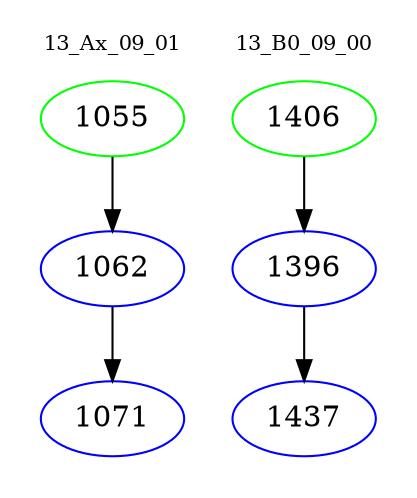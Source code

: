digraph{
subgraph cluster_0 {
color = white
label = "13_Ax_09_01";
fontsize=10;
T0_1055 [label="1055", color="green"]
T0_1055 -> T0_1062 [color="black"]
T0_1062 [label="1062", color="blue"]
T0_1062 -> T0_1071 [color="black"]
T0_1071 [label="1071", color="blue"]
}
subgraph cluster_1 {
color = white
label = "13_B0_09_00";
fontsize=10;
T1_1406 [label="1406", color="green"]
T1_1406 -> T1_1396 [color="black"]
T1_1396 [label="1396", color="blue"]
T1_1396 -> T1_1437 [color="black"]
T1_1437 [label="1437", color="blue"]
}
}
